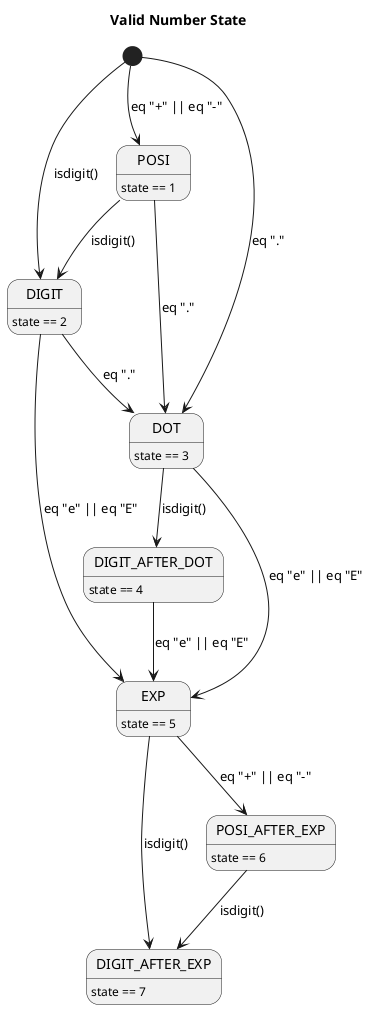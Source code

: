 @startuml

title Valid Number State
[*] --> POSI: eq "+" || eq "-"
POSI: state == 1

[*] --> DIGIT: isdigit()
DIGIT: state == 2

[*] --> DOT : eq "."
DOT: state == 3

POSI --> DOT: eq "."

POSI --> DIGIT: isdigit()

DIGIT --> DOT: eq "."

DOT --> DIGIT_AFTER_DOT: isdigit()
DIGIT_AFTER_DOT: state == 4


DIGIT --> EXP: eq "e" || eq "E"
EXP: state == 5

DOT --> EXP: eq "e" || eq "E"

DIGIT_AFTER_DOT --> EXP: eq "e" || eq "E"


EXP --> POSI_AFTER_EXP: eq "+" || eq "-"
POSI_AFTER_EXP: state == 6

POSI_AFTER_EXP --> DIGIT_AFTER_EXP: isdigit()
DIGIT_AFTER_EXP: state == 7

EXP --> DIGIT_AFTER_EXP: isdigit()


@enduml
